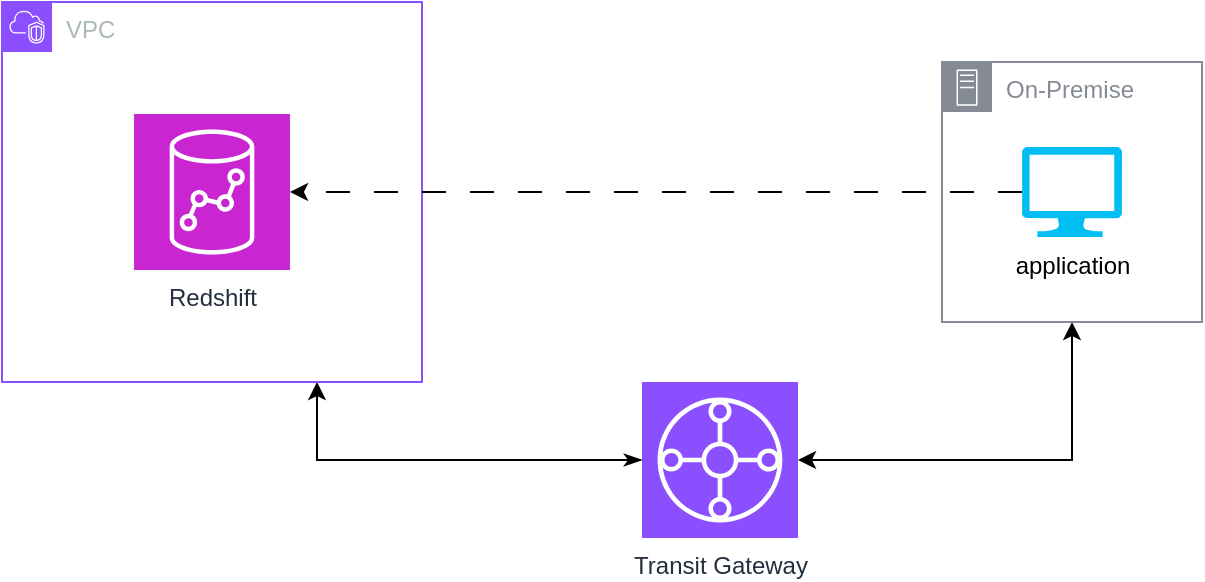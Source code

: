 <mxfile version="24.3.1" type="device" pages="2">
  <diagram name="Page-1" id="IFeGXaQsRpvaNuw1glQz">
    <mxGraphModel dx="2954" dy="1106" grid="1" gridSize="10" guides="1" tooltips="1" connect="1" arrows="1" fold="1" page="1" pageScale="1" pageWidth="827" pageHeight="1169" math="0" shadow="0">
      <root>
        <mxCell id="0" />
        <mxCell id="1" parent="0" />
        <mxCell id="CpeT_pX79ueiZBnA0jLG-7" style="edgeStyle=orthogonalEdgeStyle;rounded=0;orthogonalLoop=1;jettySize=auto;html=1;exitX=0.75;exitY=1;exitDx=0;exitDy=0;endArrow=classicThin;endFill=1;startArrow=classic;startFill=1;" parent="1" source="CpeT_pX79ueiZBnA0jLG-1" target="CpeT_pX79ueiZBnA0jLG-2" edge="1">
          <mxGeometry relative="1" as="geometry" />
        </mxCell>
        <mxCell id="CpeT_pX79ueiZBnA0jLG-1" value="VPC" style="points=[[0,0],[0.25,0],[0.5,0],[0.75,0],[1,0],[1,0.25],[1,0.5],[1,0.75],[1,1],[0.75,1],[0.5,1],[0.25,1],[0,1],[0,0.75],[0,0.5],[0,0.25]];outlineConnect=0;gradientColor=none;html=1;whiteSpace=wrap;fontSize=12;fontStyle=0;container=1;pointerEvents=0;collapsible=0;recursiveResize=0;shape=mxgraph.aws4.group;grIcon=mxgraph.aws4.group_vpc2;strokeColor=#8C4FFF;fillColor=none;verticalAlign=top;align=left;spacingLeft=30;fontColor=#AAB7B8;dashed=0;" parent="1" vertex="1">
          <mxGeometry x="110" y="180" width="210" height="190" as="geometry" />
        </mxCell>
        <mxCell id="CpeT_pX79ueiZBnA0jLG-4" value="Redshift" style="sketch=0;points=[[0,0,0],[0.25,0,0],[0.5,0,0],[0.75,0,0],[1,0,0],[0,1,0],[0.25,1,0],[0.5,1,0],[0.75,1,0],[1,1,0],[0,0.25,0],[0,0.5,0],[0,0.75,0],[1,0.25,0],[1,0.5,0],[1,0.75,0]];outlineConnect=0;fontColor=#232F3E;fillColor=#C925D1;strokeColor=#ffffff;dashed=0;verticalLabelPosition=bottom;verticalAlign=top;align=center;html=1;fontSize=12;fontStyle=0;aspect=fixed;shape=mxgraph.aws4.resourceIcon;resIcon=mxgraph.aws4.redshift;" parent="CpeT_pX79ueiZBnA0jLG-1" vertex="1">
          <mxGeometry x="66" y="56" width="78" height="78" as="geometry" />
        </mxCell>
        <mxCell id="CpeT_pX79ueiZBnA0jLG-8" style="edgeStyle=orthogonalEdgeStyle;rounded=0;orthogonalLoop=1;jettySize=auto;html=1;exitX=1;exitY=0.5;exitDx=0;exitDy=0;exitPerimeter=0;startArrow=classic;startFill=1;" parent="1" source="CpeT_pX79ueiZBnA0jLG-2" target="CpeT_pX79ueiZBnA0jLG-6" edge="1">
          <mxGeometry relative="1" as="geometry" />
        </mxCell>
        <mxCell id="CpeT_pX79ueiZBnA0jLG-2" value="Transit Gateway" style="sketch=0;points=[[0,0,0],[0.25,0,0],[0.5,0,0],[0.75,0,0],[1,0,0],[0,1,0],[0.25,1,0],[0.5,1,0],[0.75,1,0],[1,1,0],[0,0.25,0],[0,0.5,0],[0,0.75,0],[1,0.25,0],[1,0.5,0],[1,0.75,0]];outlineConnect=0;fontColor=#232F3E;fillColor=#8C4FFF;strokeColor=#ffffff;dashed=0;verticalLabelPosition=bottom;verticalAlign=top;align=center;html=1;fontSize=12;fontStyle=0;aspect=fixed;shape=mxgraph.aws4.resourceIcon;resIcon=mxgraph.aws4.transit_gateway;" parent="1" vertex="1">
          <mxGeometry x="430" y="370" width="78" height="78" as="geometry" />
        </mxCell>
        <mxCell id="CpeT_pX79ueiZBnA0jLG-6" value="On-Premise" style="sketch=0;outlineConnect=0;gradientColor=none;html=1;whiteSpace=wrap;fontSize=12;fontStyle=0;shape=mxgraph.aws4.group;grIcon=mxgraph.aws4.group_on_premise;strokeColor=#858B94;fillColor=none;verticalAlign=top;align=left;spacingLeft=30;fontColor=#858B94;dashed=0;" parent="1" vertex="1">
          <mxGeometry x="580" y="210" width="130" height="130" as="geometry" />
        </mxCell>
        <mxCell id="CpeT_pX79ueiZBnA0jLG-9" value="application" style="verticalLabelPosition=bottom;html=1;verticalAlign=top;align=center;strokeColor=none;fillColor=#00BEF2;shape=mxgraph.azure.computer;pointerEvents=1;" parent="1" vertex="1">
          <mxGeometry x="620" y="252.5" width="50" height="45" as="geometry" />
        </mxCell>
        <mxCell id="CpeT_pX79ueiZBnA0jLG-10" style="edgeStyle=orthogonalEdgeStyle;rounded=0;orthogonalLoop=1;jettySize=auto;html=1;entryX=1;entryY=0.5;entryDx=0;entryDy=0;entryPerimeter=0;dashed=1;dashPattern=12 12;" parent="1" source="CpeT_pX79ueiZBnA0jLG-9" target="CpeT_pX79ueiZBnA0jLG-4" edge="1">
          <mxGeometry relative="1" as="geometry" />
        </mxCell>
      </root>
    </mxGraphModel>
  </diagram>
  <diagram id="-9v8o0L35rB8yVTjaOHB" name="Page-2">
    <mxGraphModel dx="2954" dy="1106" grid="1" gridSize="10" guides="1" tooltips="1" connect="1" arrows="1" fold="1" page="1" pageScale="1" pageWidth="827" pageHeight="1169" math="0" shadow="0">
      <root>
        <mxCell id="0" />
        <mxCell id="1" parent="0" />
        <mxCell id="Msv3J3q_FRDGQLDpoy8x-1" style="edgeStyle=orthogonalEdgeStyle;rounded=0;orthogonalLoop=1;jettySize=auto;html=1;exitX=0.75;exitY=1;exitDx=0;exitDy=0;endArrow=classicThin;endFill=1;startArrow=classic;startFill=1;" edge="1" parent="1" source="Msv3J3q_FRDGQLDpoy8x-2" target="Msv3J3q_FRDGQLDpoy8x-5">
          <mxGeometry relative="1" as="geometry" />
        </mxCell>
        <mxCell id="Msv3J3q_FRDGQLDpoy8x-2" value="VPC" style="points=[[0,0],[0.25,0],[0.5,0],[0.75,0],[1,0],[1,0.25],[1,0.5],[1,0.75],[1,1],[0.75,1],[0.5,1],[0.25,1],[0,1],[0,0.75],[0,0.5],[0,0.25]];outlineConnect=0;gradientColor=none;html=1;whiteSpace=wrap;fontSize=12;fontStyle=0;container=1;pointerEvents=0;collapsible=0;recursiveResize=0;shape=mxgraph.aws4.group;grIcon=mxgraph.aws4.group_vpc2;strokeColor=#8C4FFF;fillColor=none;verticalAlign=top;align=left;spacingLeft=30;fontColor=#AAB7B8;dashed=0;" vertex="1" parent="1">
          <mxGeometry x="110" y="180" width="280" height="480" as="geometry" />
        </mxCell>
        <mxCell id="Msv3J3q_FRDGQLDpoy8x-10" style="edgeStyle=orthogonalEdgeStyle;rounded=0;orthogonalLoop=1;jettySize=auto;html=1;" edge="1" parent="Msv3J3q_FRDGQLDpoy8x-2" source="Msv3J3q_FRDGQLDpoy8x-3" target="Msv3J3q_FRDGQLDpoy8x-9">
          <mxGeometry relative="1" as="geometry" />
        </mxCell>
        <mxCell id="Msv3J3q_FRDGQLDpoy8x-3" value="Redshift" style="sketch=0;points=[[0,0,0],[0.25,0,0],[0.5,0,0],[0.75,0,0],[1,0,0],[0,1,0],[0.25,1,0],[0.5,1,0],[0.75,1,0],[1,1,0],[0,0.25,0],[0,0.5,0],[0,0.75,0],[1,0.25,0],[1,0.5,0],[1,0.75,0]];outlineConnect=0;fontColor=#232F3E;fillColor=#C925D1;strokeColor=#ffffff;dashed=0;verticalLabelPosition=bottom;verticalAlign=top;align=center;html=1;fontSize=12;fontStyle=0;aspect=fixed;shape=mxgraph.aws4.resourceIcon;resIcon=mxgraph.aws4.redshift;" vertex="1" parent="Msv3J3q_FRDGQLDpoy8x-2">
          <mxGeometry x="66" y="40" width="78" height="78" as="geometry" />
        </mxCell>
        <mxCell id="Msv3J3q_FRDGQLDpoy8x-9" value="" style="sketch=0;outlineConnect=0;fontColor=#232F3E;gradientColor=none;fillColor=#8C4FFF;strokeColor=none;dashed=0;verticalLabelPosition=bottom;verticalAlign=top;align=center;html=1;fontSize=12;fontStyle=0;aspect=fixed;pointerEvents=1;shape=mxgraph.aws4.vpc_traffic_mirroring;" vertex="1" parent="Msv3J3q_FRDGQLDpoy8x-2">
          <mxGeometry x="66" y="210" width="78" height="78" as="geometry" />
        </mxCell>
        <mxCell id="Msv3J3q_FRDGQLDpoy8x-11" value="EC2 instance" style="sketch=0;points=[[0,0,0],[0.25,0,0],[0.5,0,0],[0.75,0,0],[1,0,0],[0,1,0],[0.25,1,0],[0.5,1,0],[0.75,1,0],[1,1,0],[0,0.25,0],[0,0.5,0],[0,0.75,0],[1,0.25,0],[1,0.5,0],[1,0.75,0]];outlineConnect=0;fontColor=#232F3E;fillColor=#ED7100;strokeColor=#ffffff;dashed=0;verticalLabelPosition=bottom;verticalAlign=top;align=center;html=1;fontSize=12;fontStyle=0;aspect=fixed;shape=mxgraph.aws4.resourceIcon;resIcon=mxgraph.aws4.ec2;" vertex="1" parent="Msv3J3q_FRDGQLDpoy8x-2">
          <mxGeometry x="66" y="366" width="78" height="78" as="geometry" />
        </mxCell>
        <mxCell id="Msv3J3q_FRDGQLDpoy8x-12" style="edgeStyle=orthogonalEdgeStyle;rounded=0;orthogonalLoop=1;jettySize=auto;html=1;entryX=0.5;entryY=0;entryDx=0;entryDy=0;entryPerimeter=0;" edge="1" parent="Msv3J3q_FRDGQLDpoy8x-2" source="Msv3J3q_FRDGQLDpoy8x-9" target="Msv3J3q_FRDGQLDpoy8x-11">
          <mxGeometry relative="1" as="geometry" />
        </mxCell>
        <mxCell id="Msv3J3q_FRDGQLDpoy8x-13" value="Mirror traffic from Redshift to another EC2 instance" style="text;html=1;align=center;verticalAlign=middle;whiteSpace=wrap;rounded=0;" vertex="1" parent="Msv3J3q_FRDGQLDpoy8x-2">
          <mxGeometry x="160" y="234" width="86" height="30" as="geometry" />
        </mxCell>
        <mxCell id="Msv3J3q_FRDGQLDpoy8x-4" style="edgeStyle=orthogonalEdgeStyle;rounded=0;orthogonalLoop=1;jettySize=auto;html=1;exitX=1;exitY=0.5;exitDx=0;exitDy=0;exitPerimeter=0;startArrow=classic;startFill=1;" edge="1" parent="1" source="Msv3J3q_FRDGQLDpoy8x-5" target="Msv3J3q_FRDGQLDpoy8x-6">
          <mxGeometry relative="1" as="geometry" />
        </mxCell>
        <mxCell id="Msv3J3q_FRDGQLDpoy8x-5" value="Transit Gateway" style="sketch=0;points=[[0,0,0],[0.25,0,0],[0.5,0,0],[0.75,0,0],[1,0,0],[0,1,0],[0.25,1,0],[0.5,1,0],[0.75,1,0],[1,1,0],[0,0.25,0],[0,0.5,0],[0,0.75,0],[1,0.25,0],[1,0.5,0],[1,0.75,0]];outlineConnect=0;fontColor=#232F3E;fillColor=#8C4FFF;strokeColor=#ffffff;dashed=0;verticalLabelPosition=bottom;verticalAlign=top;align=center;html=1;fontSize=12;fontStyle=0;aspect=fixed;shape=mxgraph.aws4.resourceIcon;resIcon=mxgraph.aws4.transit_gateway;" vertex="1" parent="1">
          <mxGeometry x="502" y="650" width="78" height="78" as="geometry" />
        </mxCell>
        <mxCell id="Msv3J3q_FRDGQLDpoy8x-6" value="On-Premise" style="sketch=0;outlineConnect=0;gradientColor=none;html=1;whiteSpace=wrap;fontSize=12;fontStyle=0;shape=mxgraph.aws4.group;grIcon=mxgraph.aws4.group_on_premise;strokeColor=#858B94;fillColor=none;verticalAlign=top;align=left;spacingLeft=30;fontColor=#858B94;dashed=0;" vertex="1" parent="1">
          <mxGeometry x="580" y="197.5" width="130" height="130" as="geometry" />
        </mxCell>
        <mxCell id="Msv3J3q_FRDGQLDpoy8x-7" value="application" style="verticalLabelPosition=bottom;html=1;verticalAlign=top;align=center;strokeColor=none;fillColor=#00BEF2;shape=mxgraph.azure.computer;pointerEvents=1;" vertex="1" parent="1">
          <mxGeometry x="620" y="236.5" width="50" height="45" as="geometry" />
        </mxCell>
        <mxCell id="Msv3J3q_FRDGQLDpoy8x-8" style="edgeStyle=orthogonalEdgeStyle;rounded=0;orthogonalLoop=1;jettySize=auto;html=1;entryX=1;entryY=0.5;entryDx=0;entryDy=0;entryPerimeter=0;dashed=1;dashPattern=12 12;" edge="1" parent="1" source="Msv3J3q_FRDGQLDpoy8x-7" target="Msv3J3q_FRDGQLDpoy8x-3">
          <mxGeometry relative="1" as="geometry" />
        </mxCell>
      </root>
    </mxGraphModel>
  </diagram>
</mxfile>
